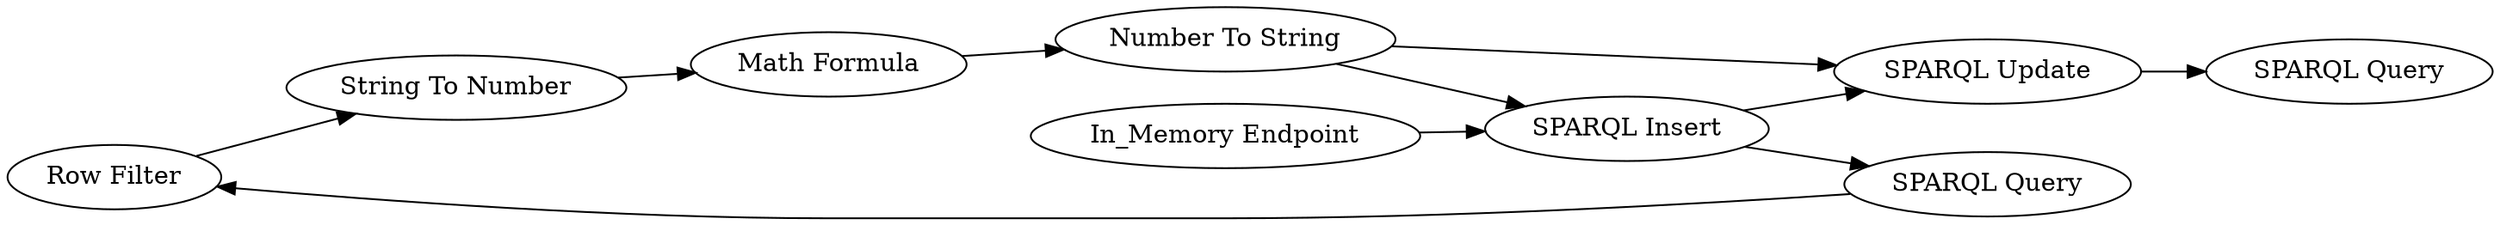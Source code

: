 digraph {
	6 -> 8
	18 -> 6
	11 -> 19
	9 -> 11
	8 -> 7
	14 -> 12
	9 -> 12
	12 -> 18
	12 -> 11
	7 -> 9
	7 [label="Math Formula"]
	9 [label="Number To String"]
	11 [label="SPARQL Update"]
	18 [label="SPARQL Query"]
	6 [label="Row Filter"]
	8 [label="String To Number"]
	14 [label="In_Memory Endpoint"]
	12 [label="SPARQL Insert"]
	19 [label="SPARQL Query"]
	rankdir=LR
}
